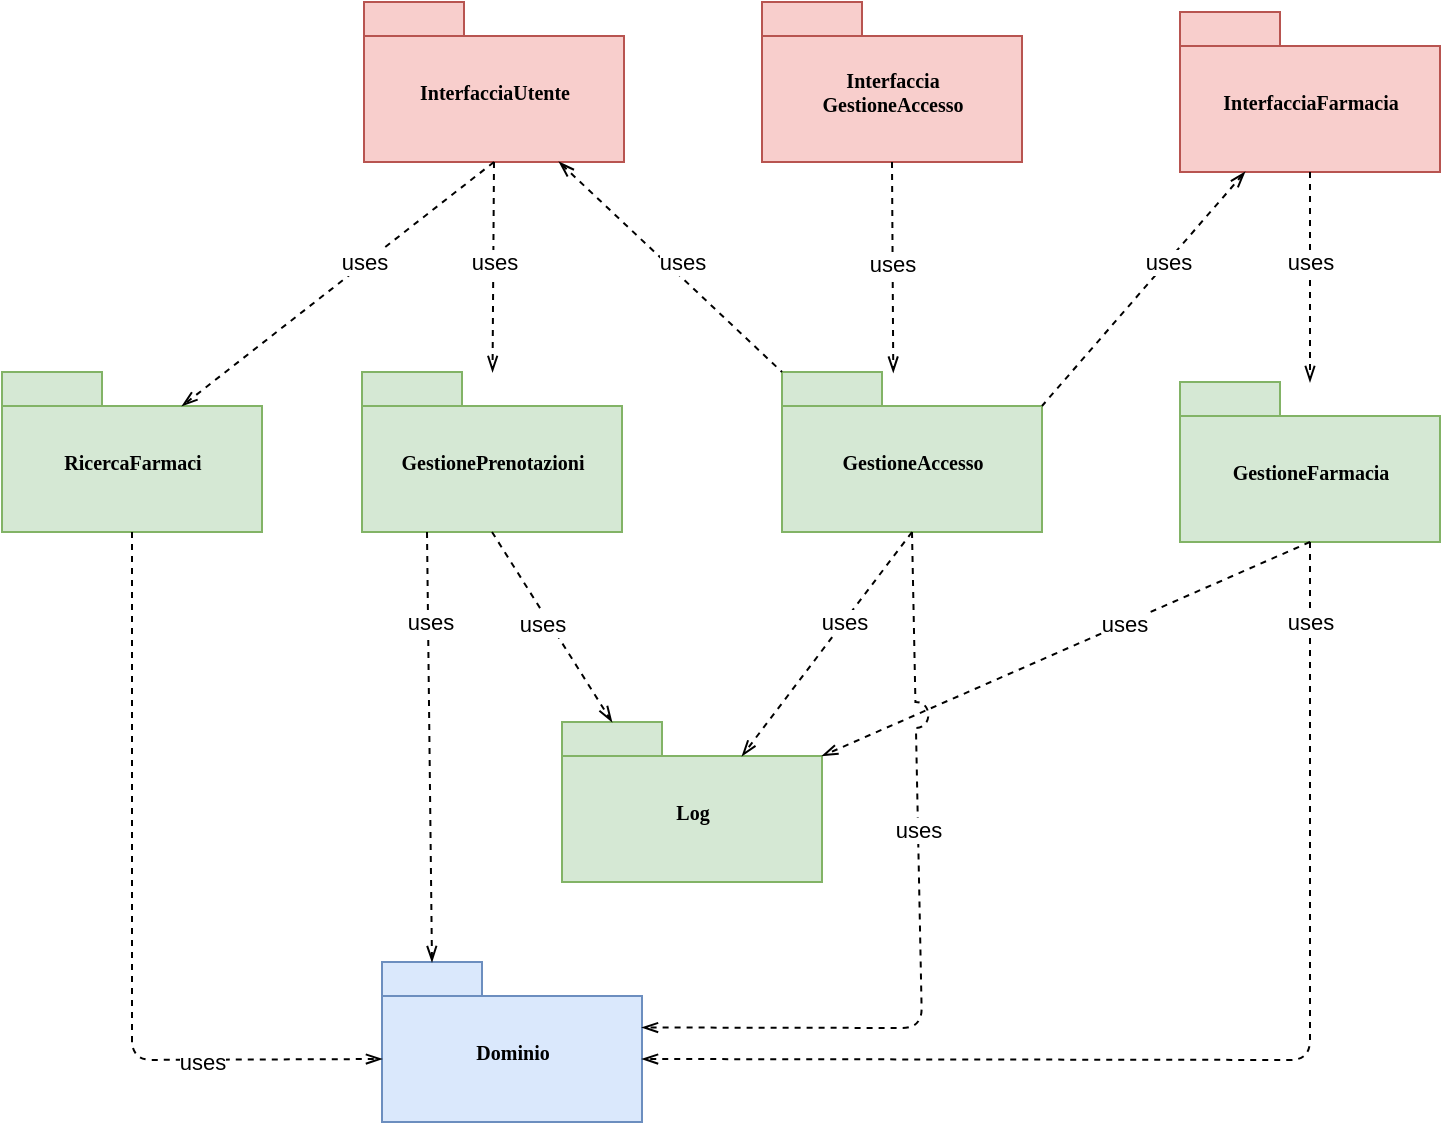 <mxfile version="14.6.12" type="device" pages="4"><diagram name="Package" id="PRB5sb7qWt5Qbd8zbCuy"><mxGraphModel dx="1422" dy="705" grid="1" gridSize="10" guides="1" tooltips="1" connect="1" arrows="1" fold="1" page="1" pageScale="1" pageWidth="850" pageHeight="1100" math="0" shadow="0"><root><mxCell id="1KblQXc19CkWrwbJvyMt-0"/><mxCell id="1KblQXc19CkWrwbJvyMt-1" parent="1KblQXc19CkWrwbJvyMt-0"/><mxCell id="1KblQXc19CkWrwbJvyMt-2" value="Dominio" style="shape=folder;fontStyle=1;spacingTop=10;tabWidth=50;tabHeight=17;tabPosition=left;html=1;rounded=0;shadow=0;comic=0;labelBackgroundColor=none;strokeColor=#6c8ebf;strokeWidth=1;fillColor=#dae8fc;fontFamily=Verdana;fontSize=10;align=center;" parent="1KblQXc19CkWrwbJvyMt-1" vertex="1"><mxGeometry x="340" y="730" width="130" height="80" as="geometry"/></mxCell><mxCell id="1KblQXc19CkWrwbJvyMt-3" value="GestionePrenotazioni" style="shape=folder;fontStyle=1;spacingTop=10;tabWidth=50;tabHeight=17;tabPosition=left;html=1;rounded=0;shadow=0;comic=0;labelBackgroundColor=none;strokeColor=#82b366;strokeWidth=1;fillColor=#d5e8d4;fontFamily=Verdana;fontSize=10;align=center;" parent="1KblQXc19CkWrwbJvyMt-1" vertex="1"><mxGeometry x="330" y="435" width="130" height="80" as="geometry"/></mxCell><mxCell id="1KblQXc19CkWrwbJvyMt-4" value="GestioneAccesso" style="shape=folder;fontStyle=1;spacingTop=10;tabWidth=50;tabHeight=17;tabPosition=left;html=1;rounded=0;shadow=0;comic=0;labelBackgroundColor=none;strokeColor=#82b366;strokeWidth=1;fillColor=#d5e8d4;fontFamily=Verdana;fontSize=10;align=center;" parent="1KblQXc19CkWrwbJvyMt-1" vertex="1"><mxGeometry x="540" y="435" width="130" height="80" as="geometry"/></mxCell><mxCell id="1KblQXc19CkWrwbJvyMt-5" value="InterfacciaFarmacia" style="shape=folder;fontStyle=1;spacingTop=10;tabWidth=50;tabHeight=17;tabPosition=left;html=1;rounded=0;shadow=0;comic=0;labelBackgroundColor=none;strokeColor=#b85450;strokeWidth=1;fillColor=#f8cecc;fontFamily=Verdana;fontSize=10;align=center;" parent="1KblQXc19CkWrwbJvyMt-1" vertex="1"><mxGeometry x="739" y="255" width="130" height="80" as="geometry"/></mxCell><mxCell id="1KblQXc19CkWrwbJvyMt-6" value="InterfacciaUtente" style="shape=folder;fontStyle=1;spacingTop=10;tabWidth=50;tabHeight=17;tabPosition=left;html=1;rounded=0;shadow=0;comic=0;labelBackgroundColor=none;strokeColor=#b85450;strokeWidth=1;fillColor=#f8cecc;fontFamily=Verdana;fontSize=10;align=center;" parent="1KblQXc19CkWrwbJvyMt-1" vertex="1"><mxGeometry x="331" y="250" width="130" height="80" as="geometry"/></mxCell><mxCell id="1KblQXc19CkWrwbJvyMt-7" value="Interfaccia&lt;br&gt;GestioneAccesso" style="shape=folder;fontStyle=1;spacingTop=10;tabWidth=50;tabHeight=17;tabPosition=left;html=1;rounded=0;shadow=0;comic=0;labelBackgroundColor=none;strokeColor=#b85450;strokeWidth=1;fillColor=#f8cecc;fontFamily=Verdana;fontSize=10;align=center;" parent="1KblQXc19CkWrwbJvyMt-1" vertex="1"><mxGeometry x="530" y="250" width="130" height="80" as="geometry"/></mxCell><mxCell id="1KblQXc19CkWrwbJvyMt-8" value="Log" style="shape=folder;fontStyle=1;spacingTop=10;tabWidth=50;tabHeight=17;tabPosition=left;html=1;rounded=0;shadow=0;comic=0;labelBackgroundColor=none;strokeWidth=1;fontFamily=Verdana;fontSize=10;align=center;fillColor=#d5e8d4;strokeColor=#82b366;" parent="1KblQXc19CkWrwbJvyMt-1" vertex="1"><mxGeometry x="430" y="610" width="130" height="80" as="geometry"/></mxCell><mxCell id="1KblQXc19CkWrwbJvyMt-9" value="GestioneFarmacia" style="shape=folder;fontStyle=1;spacingTop=10;tabWidth=50;tabHeight=17;tabPosition=left;html=1;rounded=0;shadow=0;comic=0;labelBackgroundColor=none;strokeWidth=1;fontFamily=Verdana;fontSize=10;align=center;fillColor=#d5e8d4;strokeColor=#82b366;" parent="1KblQXc19CkWrwbJvyMt-1" vertex="1"><mxGeometry x="739" y="440" width="130" height="80" as="geometry"/></mxCell><mxCell id="1KblQXc19CkWrwbJvyMt-11" value="RicercaFarmaci" style="shape=folder;fontStyle=1;spacingTop=10;tabWidth=50;tabHeight=17;tabPosition=left;html=1;rounded=0;shadow=0;comic=0;labelBackgroundColor=none;strokeColor=#82b366;strokeWidth=1;fillColor=#d5e8d4;fontFamily=Verdana;fontSize=10;align=center;" parent="1KblQXc19CkWrwbJvyMt-1" vertex="1"><mxGeometry x="150" y="435" width="130" height="80" as="geometry"/></mxCell><mxCell id="1KblQXc19CkWrwbJvyMt-12" value="" style="endArrow=openThin;html=1;exitX=0.5;exitY=1;exitDx=0;exitDy=0;exitPerimeter=0;dashed=1;endFill=0;entryX=0.428;entryY=0.004;entryDx=0;entryDy=0;entryPerimeter=0;" parent="1KblQXc19CkWrwbJvyMt-1" source="1KblQXc19CkWrwbJvyMt-7" target="1KblQXc19CkWrwbJvyMt-4" edge="1"><mxGeometry width="50" height="50" relative="1" as="geometry"><mxPoint x="839" y="525" as="sourcePoint"/><mxPoint x="889" y="475" as="targetPoint"/></mxGeometry></mxCell><mxCell id="1KblQXc19CkWrwbJvyMt-13" value="uses" style="edgeLabel;html=1;align=center;verticalAlign=middle;resizable=0;points=[];" parent="1KblQXc19CkWrwbJvyMt-12" vertex="1" connectable="0"><mxGeometry x="-0.235" relative="1" as="geometry"><mxPoint y="10" as="offset"/></mxGeometry></mxCell><mxCell id="1KblQXc19CkWrwbJvyMt-14" value="" style="endArrow=openThin;html=1;dashed=1;endFill=0;exitX=0.5;exitY=1;exitDx=0;exitDy=0;exitPerimeter=0;" parent="1KblQXc19CkWrwbJvyMt-1" source="1KblQXc19CkWrwbJvyMt-6" target="1KblQXc19CkWrwbJvyMt-3" edge="1"><mxGeometry width="50" height="50" relative="1" as="geometry"><mxPoint x="404" y="375" as="sourcePoint"/><mxPoint x="374" y="435" as="targetPoint"/></mxGeometry></mxCell><mxCell id="1KblQXc19CkWrwbJvyMt-15" value="uses" style="edgeLabel;html=1;align=center;verticalAlign=middle;resizable=0;points=[];" parent="1KblQXc19CkWrwbJvyMt-14" vertex="1" connectable="0"><mxGeometry x="-0.235" relative="1" as="geometry"><mxPoint y="10" as="offset"/></mxGeometry></mxCell><mxCell id="1KblQXc19CkWrwbJvyMt-18" value="" style="endArrow=openThin;html=1;dashed=1;endFill=0;exitX=0.5;exitY=1;exitDx=0;exitDy=0;exitPerimeter=0;entryX=0;entryY=0;entryDx=0;entryDy=48.5;entryPerimeter=0;" parent="1KblQXc19CkWrwbJvyMt-1" source="1KblQXc19CkWrwbJvyMt-11" target="1KblQXc19CkWrwbJvyMt-2" edge="1"><mxGeometry width="50" height="50" relative="1" as="geometry"><mxPoint x="486.5" y="467" as="sourcePoint"/><mxPoint x="110" y="780" as="targetPoint"/><Array as="points"><mxPoint x="215" y="779"/></Array></mxGeometry></mxCell><mxCell id="1KblQXc19CkWrwbJvyMt-19" value="uses" style="edgeLabel;html=1;align=center;verticalAlign=middle;resizable=0;points=[];" parent="1KblQXc19CkWrwbJvyMt-18" vertex="1" connectable="0"><mxGeometry x="-0.235" relative="1" as="geometry"><mxPoint x="35" y="116" as="offset"/></mxGeometry></mxCell><mxCell id="1KblQXc19CkWrwbJvyMt-20" value="" style="endArrow=openThin;html=1;dashed=1;endFill=0;exitX=0.5;exitY=1;exitDx=0;exitDy=0;exitPerimeter=0;entryX=0;entryY=0;entryDx=90;entryDy=17;entryPerimeter=0;" parent="1KblQXc19CkWrwbJvyMt-1" source="1KblQXc19CkWrwbJvyMt-6" target="1KblQXc19CkWrwbJvyMt-11" edge="1"><mxGeometry width="50" height="50" relative="1" as="geometry"><mxPoint x="450.5" y="375" as="sourcePoint"/><mxPoint x="449" y="450" as="targetPoint"/></mxGeometry></mxCell><mxCell id="1KblQXc19CkWrwbJvyMt-21" value="uses" style="edgeLabel;html=1;align=center;verticalAlign=middle;resizable=0;points=[];" parent="1KblQXc19CkWrwbJvyMt-20" vertex="1" connectable="0"><mxGeometry x="0.507" y="1" relative="1" as="geometry"><mxPoint x="52" y="-43" as="offset"/></mxGeometry></mxCell><mxCell id="1KblQXc19CkWrwbJvyMt-22" value="" style="endArrow=openThin;html=1;dashed=1;endFill=0;exitX=0.5;exitY=1;exitDx=0;exitDy=0;exitPerimeter=0;" parent="1KblQXc19CkWrwbJvyMt-1" source="1KblQXc19CkWrwbJvyMt-5" target="1KblQXc19CkWrwbJvyMt-9" edge="1"><mxGeometry width="50" height="50" relative="1" as="geometry"><mxPoint x="450.5" y="375" as="sourcePoint"/><mxPoint x="829" y="457" as="targetPoint"/></mxGeometry></mxCell><mxCell id="1KblQXc19CkWrwbJvyMt-23" value="uses" style="edgeLabel;html=1;align=center;verticalAlign=middle;resizable=0;points=[];" parent="1KblQXc19CkWrwbJvyMt-22" vertex="1" connectable="0"><mxGeometry x="-0.235" relative="1" as="geometry"><mxPoint y="5" as="offset"/></mxGeometry></mxCell><mxCell id="1KblQXc19CkWrwbJvyMt-24" value="" style="endArrow=openThin;html=1;dashed=1;endFill=0;entryX=0;entryY=0;entryDx=25;entryDy=0;entryPerimeter=0;exitX=0.5;exitY=1;exitDx=0;exitDy=0;exitPerimeter=0;" parent="1KblQXc19CkWrwbJvyMt-1" source="1KblQXc19CkWrwbJvyMt-3" target="1KblQXc19CkWrwbJvyMt-8" edge="1"><mxGeometry width="50" height="50" relative="1" as="geometry"><mxPoint x="419" y="520" as="sourcePoint"/><mxPoint x="613" y="452.5" as="targetPoint"/></mxGeometry></mxCell><mxCell id="1KblQXc19CkWrwbJvyMt-25" value="uses" style="edgeLabel;html=1;align=center;verticalAlign=middle;resizable=0;points=[];" parent="1KblQXc19CkWrwbJvyMt-24" vertex="1" connectable="0"><mxGeometry x="-0.235" relative="1" as="geometry"><mxPoint x="2" y="9" as="offset"/></mxGeometry></mxCell><mxCell id="1KblQXc19CkWrwbJvyMt-26" value="" style="endArrow=openThin;html=1;dashed=1;endFill=0;exitX=0.5;exitY=1;exitDx=0;exitDy=0;exitPerimeter=0;entryX=0;entryY=0;entryDx=90;entryDy=17;entryPerimeter=0;" parent="1KblQXc19CkWrwbJvyMt-1" source="1KblQXc19CkWrwbJvyMt-4" target="1KblQXc19CkWrwbJvyMt-8" edge="1"><mxGeometry width="50" height="50" relative="1" as="geometry"><mxPoint x="460.5" y="385" as="sourcePoint"/><mxPoint x="623" y="462.5" as="targetPoint"/></mxGeometry></mxCell><mxCell id="1KblQXc19CkWrwbJvyMt-27" value="uses" style="edgeLabel;html=1;align=center;verticalAlign=middle;resizable=0;points=[];" parent="1KblQXc19CkWrwbJvyMt-26" vertex="1" connectable="0"><mxGeometry x="-0.235" relative="1" as="geometry"><mxPoint x="-2" y="2" as="offset"/></mxGeometry></mxCell><mxCell id="1KblQXc19CkWrwbJvyMt-28" value="" style="endArrow=openThin;html=1;dashed=1;endFill=0;exitX=0.5;exitY=1;exitDx=0;exitDy=0;exitPerimeter=0;entryX=0;entryY=0;entryDx=130;entryDy=17;entryPerimeter=0;" parent="1KblQXc19CkWrwbJvyMt-1" source="1KblQXc19CkWrwbJvyMt-9" target="1KblQXc19CkWrwbJvyMt-8" edge="1"><mxGeometry width="50" height="50" relative="1" as="geometry"><mxPoint x="470.5" y="395" as="sourcePoint"/><mxPoint x="633" y="472.5" as="targetPoint"/></mxGeometry></mxCell><mxCell id="1KblQXc19CkWrwbJvyMt-29" value="uses" style="edgeLabel;html=1;align=center;verticalAlign=middle;resizable=0;points=[];" parent="1KblQXc19CkWrwbJvyMt-28" vertex="1" connectable="0"><mxGeometry x="-0.235" relative="1" as="geometry"><mxPoint as="offset"/></mxGeometry></mxCell><mxCell id="1KblQXc19CkWrwbJvyMt-30" value="" style="endArrow=openThin;html=1;dashed=1;endFill=0;exitX=0.5;exitY=1;exitDx=0;exitDy=0;exitPerimeter=0;entryX=0;entryY=0;entryDx=130;entryDy=48.5;entryPerimeter=0;" parent="1KblQXc19CkWrwbJvyMt-1" source="1KblQXc19CkWrwbJvyMt-9" target="1KblQXc19CkWrwbJvyMt-2" edge="1"><mxGeometry width="50" height="50" relative="1" as="geometry"><mxPoint x="585.5" y="620" as="sourcePoint"/><mxPoint x="748" y="697.5" as="targetPoint"/><Array as="points"><mxPoint x="804" y="779"/></Array></mxGeometry></mxCell><mxCell id="1KblQXc19CkWrwbJvyMt-31" value="uses" style="edgeLabel;html=1;align=center;verticalAlign=middle;resizable=0;points=[];" parent="1KblQXc19CkWrwbJvyMt-30" vertex="1" connectable="0"><mxGeometry x="-0.235" relative="1" as="geometry"><mxPoint y="-187" as="offset"/></mxGeometry></mxCell><mxCell id="1KblQXc19CkWrwbJvyMt-32" value="" style="endArrow=openThin;html=1;dashed=1;endFill=0;exitX=0.25;exitY=1;exitDx=0;exitDy=0;exitPerimeter=0;entryX=0;entryY=0;entryDx=25;entryDy=0;entryPerimeter=0;" parent="1KblQXc19CkWrwbJvyMt-1" source="1KblQXc19CkWrwbJvyMt-3" target="1KblQXc19CkWrwbJvyMt-2" edge="1"><mxGeometry width="50" height="50" relative="1" as="geometry"><mxPoint x="490.5" y="415" as="sourcePoint"/><mxPoint x="653" y="492.5" as="targetPoint"/></mxGeometry></mxCell><mxCell id="1KblQXc19CkWrwbJvyMt-33" value="uses" style="edgeLabel;html=1;align=center;verticalAlign=middle;resizable=0;points=[];" parent="1KblQXc19CkWrwbJvyMt-32" vertex="1" connectable="0"><mxGeometry x="-0.235" relative="1" as="geometry"><mxPoint y="-37" as="offset"/></mxGeometry></mxCell><mxCell id="1KblQXc19CkWrwbJvyMt-34" value="" style="endArrow=openThin;html=1;dashed=1;endFill=0;exitX=0.5;exitY=1;exitDx=0;exitDy=0;exitPerimeter=0;entryX=0;entryY=0;entryDx=130;entryDy=32.75;entryPerimeter=0;jumpStyle=arc;jumpSize=13;" parent="1KblQXc19CkWrwbJvyMt-1" source="1KblQXc19CkWrwbJvyMt-4" target="1KblQXc19CkWrwbJvyMt-2" edge="1"><mxGeometry width="50" height="50" relative="1" as="geometry"><mxPoint x="294" y="520.0" as="sourcePoint"/><mxPoint x="549" y="600" as="targetPoint"/><Array as="points"><mxPoint x="610" y="763"/></Array></mxGeometry></mxCell><mxCell id="1KblQXc19CkWrwbJvyMt-35" value="uses" style="edgeLabel;html=1;align=center;verticalAlign=middle;resizable=0;points=[];" parent="1KblQXc19CkWrwbJvyMt-34" vertex="1" connectable="0"><mxGeometry x="-0.235" relative="1" as="geometry"><mxPoint as="offset"/></mxGeometry></mxCell><mxCell id="1KblQXc19CkWrwbJvyMt-36" value="" style="endArrow=none;html=1;exitX=0.25;exitY=1;exitDx=0;exitDy=0;exitPerimeter=0;dashed=1;endFill=0;entryX=0;entryY=0;entryDx=130;entryDy=17;entryPerimeter=0;jumpStyle=arc;jumpSize=13;startArrow=openThin;startFill=0;" parent="1KblQXc19CkWrwbJvyMt-1" source="1KblQXc19CkWrwbJvyMt-5" target="1KblQXc19CkWrwbJvyMt-4" edge="1"><mxGeometry width="50" height="50" relative="1" as="geometry"><mxPoint x="920" y="320.0" as="sourcePoint"/><mxPoint x="920.64" y="425.32" as="targetPoint"/></mxGeometry></mxCell><mxCell id="1KblQXc19CkWrwbJvyMt-37" value="uses" style="edgeLabel;html=1;align=center;verticalAlign=middle;resizable=0;points=[];" parent="1KblQXc19CkWrwbJvyMt-36" vertex="1" connectable="0"><mxGeometry x="-0.235" relative="1" as="geometry"><mxPoint as="offset"/></mxGeometry></mxCell><mxCell id="1KblQXc19CkWrwbJvyMt-38" value="" style="endArrow=none;html=1;exitX=0.75;exitY=1;exitDx=0;exitDy=0;exitPerimeter=0;dashed=1;endFill=0;entryX=0;entryY=0;entryDx=0;entryDy=0;entryPerimeter=0;startArrow=openThin;startFill=0;" parent="1KblQXc19CkWrwbJvyMt-1" source="1KblQXc19CkWrwbJvyMt-6" target="1KblQXc19CkWrwbJvyMt-4" edge="1"><mxGeometry width="50" height="50" relative="1" as="geometry"><mxPoint x="470" y="340.0" as="sourcePoint"/><mxPoint x="470.64" y="445.32" as="targetPoint"/></mxGeometry></mxCell><mxCell id="1KblQXc19CkWrwbJvyMt-39" value="uses" style="edgeLabel;html=1;align=center;verticalAlign=middle;resizable=0;points=[];" parent="1KblQXc19CkWrwbJvyMt-38" vertex="1" connectable="0"><mxGeometry x="-0.235" relative="1" as="geometry"><mxPoint x="19" y="10" as="offset"/></mxGeometry></mxCell></root></mxGraphModel></diagram><diagram name="Farmacia" id="YuLmD9GlmL22M0ZzseEK"><mxGraphModel dx="1422" dy="705" grid="1" gridSize="10" guides="1" tooltips="1" connect="1" arrows="1" fold="1" page="1" pageScale="1" pageWidth="850" pageHeight="1100" math="0" shadow="0"><root><mxCell id="IwGIBFAos2yeFZkKlafF-0"/><mxCell id="IwGIBFAos2yeFZkKlafF-1" parent="IwGIBFAos2yeFZkKlafF-0"/><mxCell id="IwGIBFAos2yeFZkKlafF-9" value="" style="rounded=0;whiteSpace=wrap;html=1;strokeColor=#66CC00;" parent="IwGIBFAos2yeFZkKlafF-1" vertex="1"><mxGeometry x="310" y="1050" width="670" height="250" as="geometry"/></mxCell><mxCell id="IwGIBFAos2yeFZkKlafF-10" value="GestioneFarmacia" style="rounded=0;whiteSpace=wrap;html=1;strokeColor=#00CC00;gradientColor=none;fillColor=#66CC00;" parent="IwGIBFAos2yeFZkKlafF-1" vertex="1"><mxGeometry x="310" y="1020" width="120" height="30" as="geometry"/></mxCell><mxCell id="IwGIBFAos2yeFZkKlafF-11" value="" style="rounded=0;whiteSpace=wrap;html=1;strokeColor=#66CC00;" parent="IwGIBFAos2yeFZkKlafF-1" vertex="1"><mxGeometry x="1060" y="1050" width="250" height="170" as="geometry"/></mxCell><mxCell id="IwGIBFAos2yeFZkKlafF-12" value="Log" style="rounded=0;whiteSpace=wrap;html=1;strokeColor=#00CC00;gradientColor=none;fillColor=#66CC00;" parent="IwGIBFAos2yeFZkKlafF-1" vertex="1"><mxGeometry x="1060" y="1020" width="60" height="30" as="geometry"/></mxCell><mxCell id="IwGIBFAos2yeFZkKlafF-13" value="LogController" style="swimlane;fontStyle=0;align=center;verticalAlign=top;childLayout=stackLayout;horizontal=1;startSize=26;horizontalStack=0;resizeParent=1;resizeLast=0;collapsible=1;marginBottom=0;rounded=0;shadow=0;strokeWidth=1;fontColor=#ffffff;swimlaneFillColor=#66CC00;strokeColor=#00E800;fillColor=#66CC00;" parent="IwGIBFAos2yeFZkKlafF-1" vertex="1"><mxGeometry x="1090" y="1082.5" width="200" height="105" as="geometry"><mxRectangle x="230" y="140" width="160" height="26" as="alternateBounds"/></mxGeometry></mxCell><mxCell id="IwGIBFAos2yeFZkKlafF-14" value="" style="line;html=1;strokeWidth=1;align=left;verticalAlign=middle;spacingTop=-1;spacingLeft=3;spacingRight=3;rotatable=0;labelPosition=right;points=[];portConstraint=eastwest;strokeColor=#FFFFFF;" parent="IwGIBFAos2yeFZkKlafF-13" vertex="1"><mxGeometry y="26" width="200" height="8" as="geometry"/></mxCell><mxCell id="IwGIBFAos2yeFZkKlafF-15" value="" style="line;html=1;strokeWidth=1;align=left;verticalAlign=middle;spacingTop=-1;spacingLeft=3;spacingRight=3;rotatable=0;labelPosition=right;points=[];portConstraint=eastwest;dashed=1;dashPattern=1 1;" parent="IwGIBFAos2yeFZkKlafF-13" vertex="1"><mxGeometry y="34" width="200" height="8" as="geometry"/></mxCell><mxCell id="IwGIBFAos2yeFZkKlafF-16" value="+scriviLog( String )" style="text;align=left;verticalAlign=top;spacingLeft=4;spacingRight=4;overflow=hidden;rotatable=0;points=[[0,0.5],[1,0.5]];portConstraint=eastwest;" parent="IwGIBFAos2yeFZkKlafF-13" vertex="1"><mxGeometry y="42" width="200" height="26" as="geometry"/></mxCell><mxCell id="IwGIBFAos2yeFZkKlafF-17" value="" style="endArrow=none;dashed=1;html=1;strokeWidth=1;startArrow=openThin;startFill=0;exitX=0;exitY=0.5;exitDx=0;exitDy=0;entryX=1;entryY=0.5;entryDx=0;entryDy=0;" parent="IwGIBFAos2yeFZkKlafF-1" source="IwGIBFAos2yeFZkKlafF-16" target="IwGIBFAos2yeFZkKlafF-26" edge="1"><mxGeometry width="50" height="50" relative="1" as="geometry"><mxPoint x="815" y="1274" as="sourcePoint"/><mxPoint x="735.0" y="1236" as="targetPoint"/></mxGeometry></mxCell><mxCell id="IwGIBFAos2yeFZkKlafF-18" value="uses" style="edgeLabel;html=1;align=center;verticalAlign=middle;resizable=0;points=[];" parent="IwGIBFAos2yeFZkKlafF-17" vertex="1" connectable="0"><mxGeometry x="-0.112" y="1" relative="1" as="geometry"><mxPoint y="-7" as="offset"/></mxGeometry></mxCell><mxCell id="IwGIBFAos2yeFZkKlafF-19" value="FarmaciController" style="swimlane;fontStyle=0;align=center;verticalAlign=top;childLayout=stackLayout;horizontal=1;startSize=26;horizontalStack=0;resizeParent=1;resizeLast=0;collapsible=1;marginBottom=0;rounded=0;shadow=0;strokeWidth=1;fontColor=#ffffff;swimlaneFillColor=#66CC00;strokeColor=#00E800;fillColor=#66CC00;" parent="IwGIBFAos2yeFZkKlafF-1" vertex="1"><mxGeometry x="555" y="1080" width="180" height="100" as="geometry"><mxRectangle x="230" y="140" width="160" height="26" as="alternateBounds"/></mxGeometry></mxCell><mxCell id="IwGIBFAos2yeFZkKlafF-20" value="" style="line;html=1;strokeWidth=1;align=left;verticalAlign=middle;spacingTop=-1;spacingLeft=3;spacingRight=3;rotatable=0;labelPosition=right;points=[];portConstraint=eastwest;strokeColor=#FFFFFF;" parent="IwGIBFAos2yeFZkKlafF-19" vertex="1"><mxGeometry y="26" width="180" height="8" as="geometry"/></mxCell><mxCell id="IwGIBFAos2yeFZkKlafF-21" value="" style="line;html=1;strokeWidth=1;align=left;verticalAlign=middle;spacingTop=-1;spacingLeft=3;spacingRight=3;rotatable=0;labelPosition=right;points=[];portConstraint=eastwest;dashed=1;dashPattern=1 1;" parent="IwGIBFAos2yeFZkKlafF-19" vertex="1"><mxGeometry y="34" width="180" height="8" as="geometry"/></mxCell><mxCell id="IwGIBFAos2yeFZkKlafF-22" value="+elencoFarmaci( String )" style="text;align=left;verticalAlign=top;spacingLeft=4;spacingRight=4;overflow=hidden;rotatable=0;points=[[0,0.5],[1,0.5]];portConstraint=eastwest;" parent="IwGIBFAos2yeFZkKlafF-19" vertex="1"><mxGeometry y="42" width="180" height="28" as="geometry"/></mxCell><mxCell id="IwGIBFAos2yeFZkKlafF-23" value="UtentiController" style="swimlane;fontStyle=0;align=center;verticalAlign=top;childLayout=stackLayout;horizontal=1;startSize=26;horizontalStack=0;resizeParent=1;resizeLast=0;collapsible=1;marginBottom=0;rounded=0;shadow=0;strokeWidth=1;fontColor=#ffffff;swimlaneFillColor=#66CC00;strokeColor=#00E800;fillColor=#66CC00;" parent="IwGIBFAos2yeFZkKlafF-1" vertex="1"><mxGeometry x="760" y="1080" width="180" height="180" as="geometry"><mxRectangle x="230" y="140" width="160" height="26" as="alternateBounds"/></mxGeometry></mxCell><mxCell id="IwGIBFAos2yeFZkKlafF-24" value="" style="line;html=1;strokeWidth=1;align=left;verticalAlign=middle;spacingTop=-1;spacingLeft=3;spacingRight=3;rotatable=0;labelPosition=right;points=[];portConstraint=eastwest;strokeColor=#FFFFFF;" parent="IwGIBFAos2yeFZkKlafF-23" vertex="1"><mxGeometry y="26" width="180" height="8" as="geometry"/></mxCell><mxCell id="IwGIBFAos2yeFZkKlafF-25" value="" style="line;html=1;strokeWidth=1;align=left;verticalAlign=middle;spacingTop=-1;spacingLeft=3;spacingRight=3;rotatable=0;labelPosition=right;points=[];portConstraint=eastwest;dashed=1;dashPattern=1 1;" parent="IwGIBFAos2yeFZkKlafF-23" vertex="1"><mxGeometry y="34" width="180" height="8" as="geometry"/></mxCell><mxCell id="IwGIBFAos2yeFZkKlafF-26" value="+elencoUtenti( )" style="text;align=left;verticalAlign=top;spacingLeft=4;spacingRight=4;overflow=hidden;rotatable=0;points=[[0,0.5],[1,0.5]];portConstraint=eastwest;" parent="IwGIBFAos2yeFZkKlafF-23" vertex="1"><mxGeometry y="42" width="180" height="28" as="geometry"/></mxCell><mxCell id="IwGIBFAos2yeFZkKlafF-27" value="+ricercaUtente( String )" style="text;align=left;verticalAlign=top;spacingLeft=4;spacingRight=4;overflow=hidden;rotatable=0;points=[[0,0.5],[1,0.5]];portConstraint=eastwest;" parent="IwGIBFAos2yeFZkKlafF-23" vertex="1"><mxGeometry y="70" width="180" height="28" as="geometry"/></mxCell><mxCell id="IwGIBFAos2yeFZkKlafF-28" value="+confermaUtente( String )" style="text;align=left;verticalAlign=top;spacingLeft=4;spacingRight=4;overflow=hidden;rotatable=0;points=[[0,0.5],[1,0.5]];portConstraint=eastwest;" parent="IwGIBFAos2yeFZkKlafF-23" vertex="1"><mxGeometry y="98" width="180" height="28" as="geometry"/></mxCell><mxCell id="IwGIBFAos2yeFZkKlafF-29" value="+bloccaUtente( String )" style="text;align=left;verticalAlign=top;spacingLeft=4;spacingRight=4;overflow=hidden;rotatable=0;points=[[0,0.5],[1,0.5]];portConstraint=eastwest;" parent="IwGIBFAos2yeFZkKlafF-23" vertex="1"><mxGeometry y="126" width="180" height="28" as="geometry"/></mxCell><mxCell id="IwGIBFAos2yeFZkKlafF-30" value="PrenotazioniController" style="swimlane;fontStyle=0;align=center;verticalAlign=top;childLayout=stackLayout;horizontal=1;startSize=26;horizontalStack=0;resizeParent=1;resizeLast=0;collapsible=1;marginBottom=0;rounded=0;shadow=0;strokeWidth=1;fontColor=#ffffff;swimlaneFillColor=#66CC00;strokeColor=#00E800;fillColor=#66CC00;" parent="IwGIBFAos2yeFZkKlafF-1" vertex="1"><mxGeometry x="340" y="1080" width="192.5" height="120" as="geometry"><mxRectangle x="230" y="140" width="160" height="26" as="alternateBounds"/></mxGeometry></mxCell><mxCell id="IwGIBFAos2yeFZkKlafF-31" value="" style="line;html=1;strokeWidth=1;align=left;verticalAlign=middle;spacingTop=-1;spacingLeft=3;spacingRight=3;rotatable=0;labelPosition=right;points=[];portConstraint=eastwest;strokeColor=#FFFFFF;" parent="IwGIBFAos2yeFZkKlafF-30" vertex="1"><mxGeometry y="26" width="192.5" height="8" as="geometry"/></mxCell><mxCell id="IwGIBFAos2yeFZkKlafF-32" value="" style="line;html=1;strokeWidth=1;align=left;verticalAlign=middle;spacingTop=-1;spacingLeft=3;spacingRight=3;rotatable=0;labelPosition=right;points=[];portConstraint=eastwest;dashed=1;dashPattern=1 1;" parent="IwGIBFAos2yeFZkKlafF-30" vertex="1"><mxGeometry y="34" width="192.5" height="8" as="geometry"/></mxCell><mxCell id="IwGIBFAos2yeFZkKlafF-33" value="+elencoPrenotazioni( Date )" style="text;align=left;verticalAlign=top;spacingLeft=4;spacingRight=4;overflow=hidden;rotatable=0;points=[[0,0.5],[1,0.5]];portConstraint=eastwest;" parent="IwGIBFAos2yeFZkKlafF-30" vertex="1"><mxGeometry y="42" width="192.5" height="28" as="geometry"/></mxCell><mxCell id="fp0UbRsiyj6UaytI2cow-0" value="+confermaPrenotazione( String )" style="text;align=left;verticalAlign=top;spacingLeft=4;spacingRight=4;overflow=hidden;rotatable=0;points=[[0,0.5],[1,0.5]];portConstraint=eastwest;" parent="IwGIBFAos2yeFZkKlafF-30" vertex="1"><mxGeometry y="70" width="192.5" height="28" as="geometry"/></mxCell><mxCell id="IwGIBFAos2yeFZkKlafF-34" value="" style="rounded=0;whiteSpace=wrap;html=1;strokeColor=#FF8000;" parent="IwGIBFAos2yeFZkKlafF-1" vertex="1"><mxGeometry x="310" y="670" width="690" height="230" as="geometry"/></mxCell><mxCell id="IwGIBFAos2yeFZkKlafF-35" value="InterfacciaFarmacia" style="rounded=0;whiteSpace=wrap;html=1;gradientColor=none;strokeColor=#FF8000;fillColor=#FF9933;" parent="IwGIBFAos2yeFZkKlafF-1" vertex="1"><mxGeometry x="310" y="640" width="130" height="30" as="geometry"/></mxCell><mxCell id="IwGIBFAos2yeFZkKlafF-36" value="HomeGestione" style="swimlane;fontStyle=0;align=center;verticalAlign=top;childLayout=stackLayout;horizontal=1;startSize=26;horizontalStack=0;resizeParent=1;resizeLast=0;collapsible=1;marginBottom=0;rounded=0;shadow=0;strokeWidth=1;fontColor=#ffffff;swimlaneFillColor=#FF8000;strokeColor=#FF8000;fillColor=#FF8000;" parent="IwGIBFAos2yeFZkKlafF-1" vertex="1"><mxGeometry x="575" y="755" width="160" height="60" as="geometry"><mxRectangle x="230" y="140" width="160" height="26" as="alternateBounds"/></mxGeometry></mxCell><mxCell id="IwGIBFAos2yeFZkKlafF-37" value="" style="line;html=1;strokeWidth=1;align=left;verticalAlign=middle;spacingTop=-1;spacingLeft=3;spacingRight=3;rotatable=0;labelPosition=right;points=[];portConstraint=eastwest;strokeColor=#FFFFFF;" parent="IwGIBFAos2yeFZkKlafF-36" vertex="1"><mxGeometry y="26" width="160" height="8" as="geometry"/></mxCell><mxCell id="IwGIBFAos2yeFZkKlafF-38" value="" style="line;html=1;strokeWidth=1;align=left;verticalAlign=middle;spacingTop=-1;spacingLeft=3;spacingRight=3;rotatable=0;labelPosition=right;points=[];portConstraint=eastwest;dashed=1;dashPattern=1 1;" parent="IwGIBFAos2yeFZkKlafF-36" vertex="1"><mxGeometry y="34" width="160" height="8" as="geometry"/></mxCell><mxCell id="IwGIBFAos2yeFZkKlafF-39" value="ViewResocontoUtenti" style="swimlane;fontStyle=0;align=center;verticalAlign=top;childLayout=stackLayout;horizontal=1;startSize=26;horizontalStack=0;resizeParent=1;resizeLast=0;collapsible=1;marginBottom=0;rounded=0;shadow=0;strokeWidth=1;fontColor=#ffffff;swimlaneFillColor=#FF8000;strokeColor=#FF8000;fillColor=#FF8000;" parent="IwGIBFAos2yeFZkKlafF-1" vertex="1"><mxGeometry x="790" y="805" width="160" height="60" as="geometry"><mxRectangle x="230" y="140" width="160" height="26" as="alternateBounds"/></mxGeometry></mxCell><mxCell id="IwGIBFAos2yeFZkKlafF-40" value="" style="line;html=1;strokeWidth=1;align=left;verticalAlign=middle;spacingTop=-1;spacingLeft=3;spacingRight=3;rotatable=0;labelPosition=right;points=[];portConstraint=eastwest;strokeColor=#FFFFFF;" parent="IwGIBFAos2yeFZkKlafF-39" vertex="1"><mxGeometry y="26" width="160" height="8" as="geometry"/></mxCell><mxCell id="IwGIBFAos2yeFZkKlafF-41" value="" style="line;html=1;strokeWidth=1;align=left;verticalAlign=middle;spacingTop=-1;spacingLeft=3;spacingRight=3;rotatable=0;labelPosition=right;points=[];portConstraint=eastwest;dashed=1;dashPattern=1 1;" parent="IwGIBFAos2yeFZkKlafF-39" vertex="1"><mxGeometry y="34" width="160" height="8" as="geometry"/></mxCell><mxCell id="IwGIBFAos2yeFZkKlafF-42" value="ViewPrenotazioni" style="swimlane;fontStyle=0;align=center;verticalAlign=top;childLayout=stackLayout;horizontal=1;startSize=26;horizontalStack=0;resizeParent=1;resizeLast=0;collapsible=1;marginBottom=0;rounded=0;shadow=0;strokeWidth=1;fontColor=#ffffff;swimlaneFillColor=#FF8000;strokeColor=#FF8000;fillColor=#FF8000;" parent="IwGIBFAos2yeFZkKlafF-1" vertex="1"><mxGeometry x="347.5" y="700" width="160" height="60" as="geometry"><mxRectangle x="230" y="140" width="160" height="26" as="alternateBounds"/></mxGeometry></mxCell><mxCell id="IwGIBFAos2yeFZkKlafF-43" value="" style="line;html=1;strokeWidth=1;align=left;verticalAlign=middle;spacingTop=-1;spacingLeft=3;spacingRight=3;rotatable=0;labelPosition=right;points=[];portConstraint=eastwest;strokeColor=#FFFFFF;" parent="IwGIBFAos2yeFZkKlafF-42" vertex="1"><mxGeometry y="26" width="160" height="8" as="geometry"/></mxCell><mxCell id="IwGIBFAos2yeFZkKlafF-44" value="" style="line;html=1;strokeWidth=1;align=left;verticalAlign=middle;spacingTop=-1;spacingLeft=3;spacingRight=3;rotatable=0;labelPosition=right;points=[];portConstraint=eastwest;dashed=1;dashPattern=1 1;" parent="IwGIBFAos2yeFZkKlafF-42" vertex="1"><mxGeometry y="34" width="160" height="8" as="geometry"/></mxCell><mxCell id="IwGIBFAos2yeFZkKlafF-45" value="ViewVerificaIdentità" style="swimlane;fontStyle=0;align=center;verticalAlign=top;childLayout=stackLayout;horizontal=1;startSize=26;horizontalStack=0;resizeParent=1;resizeLast=0;collapsible=1;marginBottom=0;rounded=0;shadow=0;strokeWidth=1;fontColor=#ffffff;swimlaneFillColor=#FF8000;strokeColor=#FF8000;fillColor=#FF8000;" parent="IwGIBFAos2yeFZkKlafF-1" vertex="1"><mxGeometry x="790" y="700" width="160" height="60" as="geometry"><mxRectangle x="230" y="140" width="160" height="26" as="alternateBounds"/></mxGeometry></mxCell><mxCell id="IwGIBFAos2yeFZkKlafF-46" value="" style="line;html=1;strokeWidth=1;align=left;verticalAlign=middle;spacingTop=-1;spacingLeft=3;spacingRight=3;rotatable=0;labelPosition=right;points=[];portConstraint=eastwest;strokeColor=#FFFFFF;" parent="IwGIBFAos2yeFZkKlafF-45" vertex="1"><mxGeometry y="26" width="160" height="8" as="geometry"/></mxCell><mxCell id="IwGIBFAos2yeFZkKlafF-47" value="" style="line;html=1;strokeWidth=1;align=left;verticalAlign=middle;spacingTop=-1;spacingLeft=3;spacingRight=3;rotatable=0;labelPosition=right;points=[];portConstraint=eastwest;dashed=1;dashPattern=1 1;" parent="IwGIBFAos2yeFZkKlafF-45" vertex="1"><mxGeometry y="34" width="160" height="8" as="geometry"/></mxCell><mxCell id="IwGIBFAos2yeFZkKlafF-48" value="ViewFarmaci" style="swimlane;fontStyle=0;align=center;verticalAlign=top;childLayout=stackLayout;horizontal=1;startSize=26;horizontalStack=0;resizeParent=1;resizeLast=0;collapsible=1;marginBottom=0;rounded=0;shadow=0;strokeWidth=1;fontColor=#ffffff;swimlaneFillColor=#FF8000;strokeColor=#FF8000;fillColor=#FF8000;" parent="IwGIBFAos2yeFZkKlafF-1" vertex="1"><mxGeometry x="347.5" y="805" width="160" height="60" as="geometry"><mxRectangle x="230" y="140" width="160" height="26" as="alternateBounds"/></mxGeometry></mxCell><mxCell id="IwGIBFAos2yeFZkKlafF-49" value="" style="line;html=1;strokeWidth=1;align=left;verticalAlign=middle;spacingTop=-1;spacingLeft=3;spacingRight=3;rotatable=0;labelPosition=right;points=[];portConstraint=eastwest;strokeColor=#FFFFFF;" parent="IwGIBFAos2yeFZkKlafF-48" vertex="1"><mxGeometry y="26" width="160" height="8" as="geometry"/></mxCell><mxCell id="IwGIBFAos2yeFZkKlafF-50" value="" style="line;html=1;strokeWidth=1;align=left;verticalAlign=middle;spacingTop=-1;spacingLeft=3;spacingRight=3;rotatable=0;labelPosition=right;points=[];portConstraint=eastwest;dashed=1;dashPattern=1 1;" parent="IwGIBFAos2yeFZkKlafF-48" vertex="1"><mxGeometry y="34" width="160" height="8" as="geometry"/></mxCell><mxCell id="IwGIBFAos2yeFZkKlafF-51" value="" style="endArrow=classic;html=1;exitX=0;exitY=0.5;exitDx=0;exitDy=0;entryX=1;entryY=0.5;entryDx=0;entryDy=0;" parent="IwGIBFAos2yeFZkKlafF-1" source="IwGIBFAos2yeFZkKlafF-36" target="IwGIBFAos2yeFZkKlafF-42" edge="1"><mxGeometry width="50" height="50" relative="1" as="geometry"><mxPoint x="810" y="860" as="sourcePoint"/><mxPoint x="860" y="810" as="targetPoint"/><Array as="points"><mxPoint x="550" y="785"/><mxPoint x="550" y="730"/></Array></mxGeometry></mxCell><mxCell id="IwGIBFAos2yeFZkKlafF-52" value="" style="endArrow=classic;html=1;exitX=0;exitY=0.5;exitDx=0;exitDy=0;entryX=1;entryY=0.5;entryDx=0;entryDy=0;" parent="IwGIBFAos2yeFZkKlafF-1" source="IwGIBFAos2yeFZkKlafF-36" target="IwGIBFAos2yeFZkKlafF-48" edge="1"><mxGeometry width="50" height="50" relative="1" as="geometry"><mxPoint x="585" y="795" as="sourcePoint"/><mxPoint x="517.5" y="740" as="targetPoint"/><Array as="points"><mxPoint x="550" y="785"/><mxPoint x="550" y="835"/></Array></mxGeometry></mxCell><mxCell id="IwGIBFAos2yeFZkKlafF-53" value="" style="endArrow=classic;html=1;exitX=1;exitY=0.5;exitDx=0;exitDy=0;entryX=0;entryY=0.5;entryDx=0;entryDy=0;" parent="IwGIBFAos2yeFZkKlafF-1" source="IwGIBFAos2yeFZkKlafF-36" target="IwGIBFAos2yeFZkKlafF-45" edge="1"><mxGeometry width="50" height="50" relative="1" as="geometry"><mxPoint x="585" y="795" as="sourcePoint"/><mxPoint x="517.5" y="740" as="targetPoint"/><Array as="points"><mxPoint x="750" y="785"/><mxPoint x="750" y="730"/></Array></mxGeometry></mxCell><mxCell id="IwGIBFAos2yeFZkKlafF-54" value="" style="endArrow=classic;html=1;exitX=1;exitY=0.5;exitDx=0;exitDy=0;entryX=0;entryY=0.5;entryDx=0;entryDy=0;" parent="IwGIBFAos2yeFZkKlafF-1" source="IwGIBFAos2yeFZkKlafF-36" target="IwGIBFAos2yeFZkKlafF-39" edge="1"><mxGeometry width="50" height="50" relative="1" as="geometry"><mxPoint x="745" y="795" as="sourcePoint"/><mxPoint x="800" y="740" as="targetPoint"/><Array as="points"><mxPoint x="750" y="785"/><mxPoint x="750" y="835"/></Array></mxGeometry></mxCell><mxCell id="IwGIBFAos2yeFZkKlafF-55" value="" style="endArrow=openThin;html=1;entryX=0.5;entryY=0;entryDx=0;entryDy=0;exitX=0.5;exitY=1;exitDx=0;exitDy=0;dashed=1;endFill=0;" parent="IwGIBFAos2yeFZkKlafF-1" source="IwGIBFAos2yeFZkKlafF-48" target="IwGIBFAos2yeFZkKlafF-19" edge="1"><mxGeometry width="50" height="50" relative="1" as="geometry"><mxPoint x="500" y="980" as="sourcePoint"/><mxPoint x="550" y="930" as="targetPoint"/><Array as="points"><mxPoint x="428" y="940"/><mxPoint x="645" y="940"/></Array></mxGeometry></mxCell><mxCell id="IwGIBFAos2yeFZkKlafF-56" value="uses" style="edgeLabel;html=1;align=center;verticalAlign=middle;resizable=0;points=[];" parent="IwGIBFAos2yeFZkKlafF-55" vertex="1" connectable="0"><mxGeometry x="0.246" y="-2" relative="1" as="geometry"><mxPoint x="-89" as="offset"/></mxGeometry></mxCell><mxCell id="IwGIBFAos2yeFZkKlafF-57" value="" style="endArrow=openThin;html=1;dashed=1;exitX=0;exitY=0.5;exitDx=0;exitDy=0;endFill=0;" parent="IwGIBFAos2yeFZkKlafF-1" source="IwGIBFAos2yeFZkKlafF-42" edge="1"><mxGeometry width="50" height="50" relative="1" as="geometry"><mxPoint x="500" y="900" as="sourcePoint"/><mxPoint x="340" y="1136" as="targetPoint"/><Array as="points"><mxPoint x="280" y="730"/><mxPoint x="280" y="1136"/></Array></mxGeometry></mxCell><mxCell id="IwGIBFAos2yeFZkKlafF-58" value="uses" style="edgeLabel;html=1;align=center;verticalAlign=middle;resizable=0;points=[];" parent="IwGIBFAos2yeFZkKlafF-57" vertex="1" connectable="0"><mxGeometry x="0.175" relative="1" as="geometry"><mxPoint as="offset"/></mxGeometry></mxCell><mxCell id="IwGIBFAos2yeFZkKlafF-59" value="" style="endArrow=openThin;html=1;dashed=1;exitX=0.5;exitY=1;exitDx=0;exitDy=0;entryX=0.611;entryY=0;entryDx=0;entryDy=0;entryPerimeter=0;endFill=0;" parent="IwGIBFAos2yeFZkKlafF-1" source="IwGIBFAos2yeFZkKlafF-39" target="IwGIBFAos2yeFZkKlafF-23" edge="1"><mxGeometry width="50" height="50" relative="1" as="geometry"><mxPoint x="910" y="990" as="sourcePoint"/><mxPoint x="960" y="940" as="targetPoint"/></mxGeometry></mxCell><mxCell id="IwGIBFAos2yeFZkKlafF-60" value="uses" style="edgeLabel;html=1;align=center;verticalAlign=middle;resizable=0;points=[];" parent="IwGIBFAos2yeFZkKlafF-59" vertex="1" connectable="0"><mxGeometry x="-0.132" y="2" relative="1" as="geometry"><mxPoint as="offset"/></mxGeometry></mxCell><mxCell id="IwGIBFAos2yeFZkKlafF-61" value="" style="endArrow=openThin;html=1;dashed=1;entryX=0.75;entryY=0;entryDx=0;entryDy=0;exitX=1;exitY=0.5;exitDx=0;exitDy=0;endFill=0;" parent="IwGIBFAos2yeFZkKlafF-1" source="IwGIBFAos2yeFZkKlafF-45" target="IwGIBFAos2yeFZkKlafF-23" edge="1"><mxGeometry width="50" height="50" relative="1" as="geometry"><mxPoint x="1020" y="740" as="sourcePoint"/><mxPoint x="879.98" y="1090" as="targetPoint"/><Array as="points"><mxPoint x="1040" y="730"/><mxPoint x="1040" y="980"/><mxPoint x="895" y="980"/></Array></mxGeometry></mxCell><mxCell id="IwGIBFAos2yeFZkKlafF-62" value="uses" style="edgeLabel;html=1;align=center;verticalAlign=middle;resizable=0;points=[];" parent="IwGIBFAos2yeFZkKlafF-61" vertex="1" connectable="0"><mxGeometry x="-0.132" y="2" relative="1" as="geometry"><mxPoint as="offset"/></mxGeometry></mxCell></root></mxGraphModel></diagram><diagram name="Utente" id="VxadGxqn8RGsfYZGmUIB"><mxGraphModel dx="1422" dy="705" grid="1" gridSize="10" guides="1" tooltips="1" connect="1" arrows="1" fold="1" page="1" pageScale="1" pageWidth="850" pageHeight="1100" math="0" shadow="0"><root><mxCell id="0"/><mxCell id="1" parent="0"/><mxCell id="8bFup8Qa3UOyBSsMJh1H-1" value="" style="rounded=0;whiteSpace=wrap;html=1;strokeColor=#66CC00;" parent="1" vertex="1"><mxGeometry x="580" y="450" width="240" height="150" as="geometry"/></mxCell><mxCell id="8bFup8Qa3UOyBSsMJh1H-2" value="GestionePrenotazioni" style="rounded=0;whiteSpace=wrap;html=1;strokeColor=#00CC00;gradientColor=none;fillColor=#66CC00;" parent="1" vertex="1"><mxGeometry x="580" y="420" width="120" height="30" as="geometry"/></mxCell><mxCell id="8bFup8Qa3UOyBSsMJh1H-3" value="" style="rounded=0;whiteSpace=wrap;html=1;strokeColor=#FF8000;" parent="1" vertex="1"><mxGeometry x="120" y="200" width="400" height="220" as="geometry"/></mxCell><mxCell id="8bFup8Qa3UOyBSsMJh1H-4" value="InterfacciaUtente" style="rounded=0;whiteSpace=wrap;html=1;gradientColor=none;strokeColor=#FF8000;fillColor=#FF9933;" parent="1" vertex="1"><mxGeometry x="120" y="170" width="130" height="30" as="geometry"/></mxCell><mxCell id="8bFup8Qa3UOyBSsMJh1H-5" value="HomeServizio" style="swimlane;fontStyle=0;align=center;verticalAlign=top;childLayout=stackLayout;horizontal=1;startSize=26;horizontalStack=0;resizeParent=1;resizeLast=0;collapsible=1;marginBottom=0;rounded=0;shadow=0;strokeWidth=1;fontColor=#ffffff;swimlaneFillColor=#FF8000;strokeColor=#FF8000;fillColor=#FF8000;" parent="1" vertex="1"><mxGeometry x="235" y="220" width="160" height="60" as="geometry"><mxRectangle x="230" y="140" width="160" height="26" as="alternateBounds"/></mxGeometry></mxCell><mxCell id="8bFup8Qa3UOyBSsMJh1H-6" value="" style="line;html=1;strokeWidth=1;align=left;verticalAlign=middle;spacingTop=-1;spacingLeft=3;spacingRight=3;rotatable=0;labelPosition=right;points=[];portConstraint=eastwest;strokeColor=#FFFFFF;" parent="8bFup8Qa3UOyBSsMJh1H-5" vertex="1"><mxGeometry y="26" width="160" height="8" as="geometry"/></mxCell><mxCell id="8bFup8Qa3UOyBSsMJh1H-7" value="" style="line;html=1;strokeWidth=1;align=left;verticalAlign=middle;spacingTop=-1;spacingLeft=3;spacingRight=3;rotatable=0;labelPosition=right;points=[];portConstraint=eastwest;dashed=1;dashPattern=1 1;" parent="8bFup8Qa3UOyBSsMJh1H-5" vertex="1"><mxGeometry y="34" width="160" height="8" as="geometry"/></mxCell><mxCell id="8bFup8Qa3UOyBSsMJh1H-8" value="GestionePrenotazioniController" style="swimlane;fontStyle=0;align=center;verticalAlign=top;childLayout=stackLayout;horizontal=1;startSize=26;horizontalStack=0;resizeParent=1;resizeLast=0;collapsible=1;marginBottom=0;rounded=0;shadow=0;strokeWidth=1;fontColor=#ffffff;swimlaneFillColor=#66CC00;strokeColor=#00E800;fillColor=#66CC00;" parent="1" vertex="1"><mxGeometry x="610" y="470" width="180" height="100" as="geometry"><mxRectangle x="230" y="140" width="160" height="26" as="alternateBounds"/></mxGeometry></mxCell><mxCell id="8bFup8Qa3UOyBSsMJh1H-9" value="" style="line;html=1;strokeWidth=1;align=left;verticalAlign=middle;spacingTop=-1;spacingLeft=3;spacingRight=3;rotatable=0;labelPosition=right;points=[];portConstraint=eastwest;strokeColor=#FFFFFF;" parent="8bFup8Qa3UOyBSsMJh1H-8" vertex="1"><mxGeometry y="26" width="180" height="8" as="geometry"/></mxCell><mxCell id="8bFup8Qa3UOyBSsMJh1H-10" value="" style="line;html=1;strokeWidth=1;align=left;verticalAlign=middle;spacingTop=-1;spacingLeft=3;spacingRight=3;rotatable=0;labelPosition=right;points=[];portConstraint=eastwest;dashed=1;dashPattern=1 1;" parent="8bFup8Qa3UOyBSsMJh1H-8" vertex="1"><mxGeometry y="34" width="180" height="8" as="geometry"/></mxCell><mxCell id="8bFup8Qa3UOyBSsMJh1H-11" value="+listaPrenotazioni()" style="text;align=left;verticalAlign=top;spacingLeft=4;spacingRight=4;overflow=hidden;rotatable=0;points=[[0,0.5],[1,0.5]];portConstraint=eastwest;" parent="8bFup8Qa3UOyBSsMJh1H-8" vertex="1"><mxGeometry y="42" width="180" height="28" as="geometry"/></mxCell><mxCell id="8bFup8Qa3UOyBSsMJh1H-12" value="+creaPrenotazione()" style="text;align=left;verticalAlign=top;spacingLeft=4;spacingRight=4;overflow=hidden;rotatable=0;points=[[0,0.5],[1,0.5]];portConstraint=eastwest;" parent="8bFup8Qa3UOyBSsMJh1H-8" vertex="1"><mxGeometry y="70" width="180" height="28" as="geometry"/></mxCell><mxCell id="8bFup8Qa3UOyBSsMJh1H-13" value="ViewNuovaPrenotazione" style="swimlane;fontStyle=0;align=center;verticalAlign=top;childLayout=stackLayout;horizontal=1;startSize=26;horizontalStack=0;resizeParent=1;resizeLast=0;collapsible=1;marginBottom=0;rounded=0;shadow=0;strokeWidth=1;fontColor=#ffffff;swimlaneFillColor=#FF8000;strokeColor=#FF8000;fillColor=#FF8000;" parent="1" vertex="1"><mxGeometry x="334" y="335" width="160" height="60" as="geometry"><mxRectangle x="230" y="140" width="160" height="26" as="alternateBounds"/></mxGeometry></mxCell><mxCell id="8bFup8Qa3UOyBSsMJh1H-14" value="" style="line;html=1;strokeWidth=1;align=left;verticalAlign=middle;spacingTop=-1;spacingLeft=3;spacingRight=3;rotatable=0;labelPosition=right;points=[];portConstraint=eastwest;strokeColor=#FFFFFF;" parent="8bFup8Qa3UOyBSsMJh1H-13" vertex="1"><mxGeometry y="26" width="160" height="8" as="geometry"/></mxCell><mxCell id="8bFup8Qa3UOyBSsMJh1H-15" value="" style="line;html=1;strokeWidth=1;align=left;verticalAlign=middle;spacingTop=-1;spacingLeft=3;spacingRight=3;rotatable=0;labelPosition=right;points=[];portConstraint=eastwest;dashed=1;dashPattern=1 1;" parent="8bFup8Qa3UOyBSsMJh1H-13" vertex="1"><mxGeometry y="34" width="160" height="8" as="geometry"/></mxCell><mxCell id="8bFup8Qa3UOyBSsMJh1H-16" value="" style="rounded=0;whiteSpace=wrap;html=1;strokeColor=#66CC00;" parent="1" vertex="1"><mxGeometry x="910" y="450" width="240" height="150" as="geometry"/></mxCell><mxCell id="8bFup8Qa3UOyBSsMJh1H-17" value="Log" style="rounded=0;whiteSpace=wrap;html=1;strokeColor=#00CC00;gradientColor=none;fillColor=#66CC00;" parent="1" vertex="1"><mxGeometry x="910" y="420" width="60" height="30" as="geometry"/></mxCell><mxCell id="8bFup8Qa3UOyBSsMJh1H-18" value="LogController" style="swimlane;fontStyle=0;align=center;verticalAlign=top;childLayout=stackLayout;horizontal=1;startSize=26;horizontalStack=0;resizeParent=1;resizeLast=0;collapsible=1;marginBottom=0;rounded=0;shadow=0;strokeWidth=1;fontColor=#ffffff;swimlaneFillColor=#66CC00;strokeColor=#00E800;fillColor=#66CC00;" parent="1" vertex="1"><mxGeometry x="935" y="470" width="200" height="100" as="geometry"><mxRectangle x="230" y="140" width="160" height="26" as="alternateBounds"/></mxGeometry></mxCell><mxCell id="8bFup8Qa3UOyBSsMJh1H-19" value="" style="line;html=1;strokeWidth=1;align=left;verticalAlign=middle;spacingTop=-1;spacingLeft=3;spacingRight=3;rotatable=0;labelPosition=right;points=[];portConstraint=eastwest;strokeColor=#FFFFFF;" parent="8bFup8Qa3UOyBSsMJh1H-18" vertex="1"><mxGeometry y="26" width="200" height="8" as="geometry"/></mxCell><mxCell id="8bFup8Qa3UOyBSsMJh1H-20" value="" style="line;html=1;strokeWidth=1;align=left;verticalAlign=middle;spacingTop=-1;spacingLeft=3;spacingRight=3;rotatable=0;labelPosition=right;points=[];portConstraint=eastwest;dashed=1;dashPattern=1 1;" parent="8bFup8Qa3UOyBSsMJh1H-18" vertex="1"><mxGeometry y="34" width="200" height="8" as="geometry"/></mxCell><mxCell id="8bFup8Qa3UOyBSsMJh1H-21" value="+scriviLog( String )" style="text;align=left;verticalAlign=top;spacingLeft=4;spacingRight=4;overflow=hidden;rotatable=0;points=[[0,0.5],[1,0.5]];portConstraint=eastwest;" parent="8bFup8Qa3UOyBSsMJh1H-18" vertex="1"><mxGeometry y="42" width="200" height="26" as="geometry"/></mxCell><mxCell id="8bFup8Qa3UOyBSsMJh1H-22" value="" style="endArrow=none;dashed=1;html=1;strokeWidth=1;startArrow=openThin;startFill=0;exitX=0;exitY=0.5;exitDx=0;exitDy=0;entryX=1;entryY=0.5;entryDx=0;entryDy=0;" parent="1" source="8bFup8Qa3UOyBSsMJh1H-18" target="8bFup8Qa3UOyBSsMJh1H-8" edge="1"><mxGeometry width="50" height="50" relative="1" as="geometry"><mxPoint x="867" y="481" as="sourcePoint"/><mxPoint x="1120" y="515" as="targetPoint"/></mxGeometry></mxCell><mxCell id="8bFup8Qa3UOyBSsMJh1H-23" value="uses" style="edgeLabel;html=1;align=center;verticalAlign=middle;resizable=0;points=[];" parent="8bFup8Qa3UOyBSsMJh1H-22" vertex="1" connectable="0"><mxGeometry x="-0.112" y="1" relative="1" as="geometry"><mxPoint y="-7" as="offset"/></mxGeometry></mxCell><mxCell id="8bFup8Qa3UOyBSsMJh1H-24" value="ViewPrenotazioniPersonali" style="swimlane;fontStyle=0;align=center;verticalAlign=top;childLayout=stackLayout;horizontal=1;startSize=26;horizontalStack=0;resizeParent=1;resizeLast=0;collapsible=1;marginBottom=0;rounded=0;shadow=0;strokeWidth=1;fontColor=#ffffff;swimlaneFillColor=#FF8000;strokeColor=#FF8000;fillColor=#FF8000;" parent="1" vertex="1"><mxGeometry x="140" y="335" width="160" height="60" as="geometry"><mxRectangle x="230" y="140" width="160" height="26" as="alternateBounds"/></mxGeometry></mxCell><mxCell id="8bFup8Qa3UOyBSsMJh1H-25" value="" style="line;html=1;strokeWidth=1;align=left;verticalAlign=middle;spacingTop=-1;spacingLeft=3;spacingRight=3;rotatable=0;labelPosition=right;points=[];portConstraint=eastwest;strokeColor=#FFFFFF;" parent="8bFup8Qa3UOyBSsMJh1H-24" vertex="1"><mxGeometry y="26" width="160" height="8" as="geometry"/></mxCell><mxCell id="8bFup8Qa3UOyBSsMJh1H-26" value="" style="line;html=1;strokeWidth=1;align=left;verticalAlign=middle;spacingTop=-1;spacingLeft=3;spacingRight=3;rotatable=0;labelPosition=right;points=[];portConstraint=eastwest;dashed=1;dashPattern=1 1;" parent="8bFup8Qa3UOyBSsMJh1H-24" vertex="1"><mxGeometry y="34" width="160" height="8" as="geometry"/></mxCell><mxCell id="8bFup8Qa3UOyBSsMJh1H-34" value="" style="rounded=0;whiteSpace=wrap;html=1;strokeColor=#66CC00;" parent="1" vertex="1"><mxGeometry x="580" y="200" width="240" height="160" as="geometry"/></mxCell><mxCell id="8bFup8Qa3UOyBSsMJh1H-35" value="RicercaFarmaci" style="rounded=0;whiteSpace=wrap;html=1;strokeColor=#00CC00;gradientColor=none;fillColor=#66CC00;" parent="1" vertex="1"><mxGeometry x="580" y="170" width="120" height="30" as="geometry"/></mxCell><mxCell id="8bFup8Qa3UOyBSsMJh1H-36" value="RicercaFarmaciController" style="swimlane;fontStyle=0;align=center;verticalAlign=top;childLayout=stackLayout;horizontal=1;startSize=26;horizontalStack=0;resizeParent=1;resizeLast=0;collapsible=1;marginBottom=0;rounded=0;shadow=0;strokeWidth=1;fontColor=#ffffff;swimlaneFillColor=#66CC00;strokeColor=#00E800;fillColor=#66CC00;" parent="1" vertex="1"><mxGeometry x="610" y="240" width="180" height="80" as="geometry"><mxRectangle x="230" y="140" width="160" height="26" as="alternateBounds"/></mxGeometry></mxCell><mxCell id="8bFup8Qa3UOyBSsMJh1H-37" value="" style="line;html=1;strokeWidth=1;align=left;verticalAlign=middle;spacingTop=-1;spacingLeft=3;spacingRight=3;rotatable=0;labelPosition=right;points=[];portConstraint=eastwest;strokeColor=#FFFFFF;" parent="8bFup8Qa3UOyBSsMJh1H-36" vertex="1"><mxGeometry y="26" width="180" height="8" as="geometry"/></mxCell><mxCell id="8bFup8Qa3UOyBSsMJh1H-38" value="" style="line;html=1;strokeWidth=1;align=left;verticalAlign=middle;spacingTop=-1;spacingLeft=3;spacingRight=3;rotatable=0;labelPosition=right;points=[];portConstraint=eastwest;dashed=1;dashPattern=1 1;" parent="8bFup8Qa3UOyBSsMJh1H-36" vertex="1"><mxGeometry y="34" width="180" height="8" as="geometry"/></mxCell><mxCell id="8bFup8Qa3UOyBSsMJh1H-39" value="+ricercaFarmaci( String )" style="text;align=left;verticalAlign=top;spacingLeft=4;spacingRight=4;overflow=hidden;rotatable=0;points=[[0,0.5],[1,0.5]];portConstraint=eastwest;" parent="8bFup8Qa3UOyBSsMJh1H-36" vertex="1"><mxGeometry y="42" width="180" height="28" as="geometry"/></mxCell><mxCell id="8bFup8Qa3UOyBSsMJh1H-40" value="" style="endArrow=classic;html=1;exitX=0.5;exitY=1;exitDx=0;exitDy=0;entryX=0.5;entryY=0;entryDx=0;entryDy=0;" parent="1" source="8bFup8Qa3UOyBSsMJh1H-5" target="8bFup8Qa3UOyBSsMJh1H-24" edge="1"><mxGeometry width="50" height="50" relative="1" as="geometry"><mxPoint x="760" y="435" as="sourcePoint"/><mxPoint x="810" y="385" as="targetPoint"/><Array as="points"><mxPoint x="315" y="305"/><mxPoint x="220" y="305"/></Array></mxGeometry></mxCell><mxCell id="8bFup8Qa3UOyBSsMJh1H-41" value="" style="endArrow=classic;html=1;entryX=0.5;entryY=0;entryDx=0;entryDy=0;exitX=0.5;exitY=1;exitDx=0;exitDy=0;" parent="1" source="8bFup8Qa3UOyBSsMJh1H-5" target="8bFup8Qa3UOyBSsMJh1H-13" edge="1"><mxGeometry width="50" height="50" relative="1" as="geometry"><mxPoint x="320" y="290" as="sourcePoint"/><mxPoint x="230" y="345" as="targetPoint"/><Array as="points"><mxPoint x="315" y="305"/><mxPoint x="414" y="305"/></Array></mxGeometry></mxCell><mxCell id="8bFup8Qa3UOyBSsMJh1H-42" value="" style="endArrow=openThin;html=1;exitX=0.5;exitY=1;exitDx=0;exitDy=0;entryX=0;entryY=0.25;entryDx=0;entryDy=0;dashed=1;endFill=0;" parent="1" source="8bFup8Qa3UOyBSsMJh1H-13" target="8bFup8Qa3UOyBSsMJh1H-8" edge="1"><mxGeometry width="50" height="50" relative="1" as="geometry"><mxPoint x="470" y="470" as="sourcePoint"/><mxPoint x="520" y="420" as="targetPoint"/><Array as="points"><mxPoint x="414" y="495"/></Array></mxGeometry></mxCell><mxCell id="8bFup8Qa3UOyBSsMJh1H-43" value="uses" style="edgeLabel;html=1;align=center;verticalAlign=middle;resizable=0;points=[];" parent="8bFup8Qa3UOyBSsMJh1H-42" vertex="1" connectable="0"><mxGeometry x="-0.189" y="-1" relative="1" as="geometry"><mxPoint x="46" as="offset"/></mxGeometry></mxCell><mxCell id="8bFup8Qa3UOyBSsMJh1H-44" value="" style="endArrow=openThin;html=1;exitX=0.5;exitY=1;exitDx=0;exitDy=0;entryX=0.005;entryY=0.296;entryDx=0;entryDy=0;dashed=1;endFill=0;entryPerimeter=0;" parent="1" source="8bFup8Qa3UOyBSsMJh1H-24" target="8bFup8Qa3UOyBSsMJh1H-11" edge="1"><mxGeometry width="50" height="50" relative="1" as="geometry"><mxPoint x="222" y="445.0" as="sourcePoint"/><mxPoint x="418" y="570.0" as="targetPoint"/><Array as="points"><mxPoint x="220" y="520"/></Array></mxGeometry></mxCell><mxCell id="8bFup8Qa3UOyBSsMJh1H-45" value="uses" style="edgeLabel;html=1;align=center;verticalAlign=middle;resizable=0;points=[];" parent="8bFup8Qa3UOyBSsMJh1H-44" vertex="1" connectable="0"><mxGeometry x="-0.189" y="-1" relative="1" as="geometry"><mxPoint as="offset"/></mxGeometry></mxCell><mxCell id="8bFup8Qa3UOyBSsMJh1H-46" value="" style="endArrow=openThin;html=1;exitX=1;exitY=0.5;exitDx=0;exitDy=0;dashed=1;endFill=0;entryX=0;entryY=0.5;entryDx=0;entryDy=0;" parent="1" source="8bFup8Qa3UOyBSsMJh1H-5" target="8bFup8Qa3UOyBSsMJh1H-36" edge="1"><mxGeometry width="50" height="50" relative="1" as="geometry"><mxPoint x="414" y="260.0" as="sourcePoint"/><mxPoint x="804.9" y="385.288" as="targetPoint"/></mxGeometry></mxCell><mxCell id="8bFup8Qa3UOyBSsMJh1H-47" value="uses" style="edgeLabel;html=1;align=center;verticalAlign=middle;resizable=0;points=[];" parent="8bFup8Qa3UOyBSsMJh1H-46" vertex="1" connectable="0"><mxGeometry x="-0.189" y="-1" relative="1" as="geometry"><mxPoint as="offset"/></mxGeometry></mxCell></root></mxGraphModel></diagram><diagram name="Gestione Accesso" id="igdBNEGi4R9XgY2sdxh9"><mxGraphModel dx="3373" dy="1929" grid="1" gridSize="10" guides="1" tooltips="1" connect="1" arrows="1" fold="1" page="1" pageScale="1" pageWidth="850" pageHeight="1100" math="0" shadow="0"><root><mxCell id="XpwVy7clThU8I2m6k1jK-0"/><mxCell id="XpwVy7clThU8I2m6k1jK-1" parent="XpwVy7clThU8I2m6k1jK-0"/><mxCell id="XpwVy7clThU8I2m6k1jK-2" value="" style="rounded=0;whiteSpace=wrap;html=1;strokeColor=#66CC00;" parent="XpwVy7clThU8I2m6k1jK-1" vertex="1"><mxGeometry x="-930" y="-700" width="240" height="150" as="geometry"/></mxCell><mxCell id="XpwVy7clThU8I2m6k1jK-3" value="GestioneAccesso" style="rounded=0;whiteSpace=wrap;html=1;strokeColor=#00CC00;gradientColor=none;fillColor=#66CC00;" parent="XpwVy7clThU8I2m6k1jK-1" vertex="1"><mxGeometry x="-930" y="-730" width="120" height="30" as="geometry"/></mxCell><mxCell id="XpwVy7clThU8I2m6k1jK-4" value="" style="rounded=0;whiteSpace=wrap;html=1;strokeColor=#FF8000;" parent="XpwVy7clThU8I2m6k1jK-1" vertex="1"><mxGeometry x="-1320" y="-700" width="220" height="300" as="geometry"/></mxCell><mxCell id="XpwVy7clThU8I2m6k1jK-5" value="InterfacciaGestioneAccesso" style="rounded=0;whiteSpace=wrap;html=1;gradientColor=none;strokeColor=#FF8000;fillColor=#FF9933;" parent="XpwVy7clThU8I2m6k1jK-1" vertex="1"><mxGeometry x="-1320" y="-730" width="170" height="30" as="geometry"/></mxCell><mxCell id="XpwVy7clThU8I2m6k1jK-6" value="ViewLogin" style="swimlane;fontStyle=0;align=center;verticalAlign=top;childLayout=stackLayout;horizontal=1;startSize=26;horizontalStack=0;resizeParent=1;resizeLast=0;collapsible=1;marginBottom=0;rounded=0;shadow=0;strokeWidth=1;fontColor=#ffffff;swimlaneFillColor=#FF8000;strokeColor=#FF8000;fillColor=#FF8000;" parent="XpwVy7clThU8I2m6k1jK-1" vertex="1"><mxGeometry x="-1300" y="-660" width="160" height="60" as="geometry"><mxRectangle x="230" y="140" width="160" height="26" as="alternateBounds"/></mxGeometry></mxCell><mxCell id="XpwVy7clThU8I2m6k1jK-7" value="" style="line;html=1;strokeWidth=1;align=left;verticalAlign=middle;spacingTop=-1;spacingLeft=3;spacingRight=3;rotatable=0;labelPosition=right;points=[];portConstraint=eastwest;strokeColor=#FFFFFF;" parent="XpwVy7clThU8I2m6k1jK-6" vertex="1"><mxGeometry y="26" width="160" height="8" as="geometry"/></mxCell><mxCell id="XpwVy7clThU8I2m6k1jK-8" value="" style="line;html=1;strokeWidth=1;align=left;verticalAlign=middle;spacingTop=-1;spacingLeft=3;spacingRight=3;rotatable=0;labelPosition=right;points=[];portConstraint=eastwest;dashed=1;dashPattern=1 1;" parent="XpwVy7clThU8I2m6k1jK-6" vertex="1"><mxGeometry y="34" width="160" height="8" as="geometry"/></mxCell><mxCell id="XpwVy7clThU8I2m6k1jK-9" value="GestioneAccessoController" style="swimlane;fontStyle=0;align=center;verticalAlign=top;childLayout=stackLayout;horizontal=1;startSize=26;horizontalStack=0;resizeParent=1;resizeLast=0;collapsible=1;marginBottom=0;rounded=0;shadow=0;strokeWidth=1;fontColor=#ffffff;swimlaneFillColor=#66CC00;strokeColor=#00E800;fillColor=#66CC00;" parent="XpwVy7clThU8I2m6k1jK-1" vertex="1"><mxGeometry x="-900" y="-680" width="180" height="100" as="geometry"><mxRectangle x="230" y="140" width="160" height="26" as="alternateBounds"/></mxGeometry></mxCell><mxCell id="XpwVy7clThU8I2m6k1jK-10" value="" style="line;html=1;strokeWidth=1;align=left;verticalAlign=middle;spacingTop=-1;spacingLeft=3;spacingRight=3;rotatable=0;labelPosition=right;points=[];portConstraint=eastwest;strokeColor=#FFFFFF;" parent="XpwVy7clThU8I2m6k1jK-9" vertex="1"><mxGeometry y="26" width="180" height="8" as="geometry"/></mxCell><mxCell id="XpwVy7clThU8I2m6k1jK-11" value="" style="line;html=1;strokeWidth=1;align=left;verticalAlign=middle;spacingTop=-1;spacingLeft=3;spacingRight=3;rotatable=0;labelPosition=right;points=[];portConstraint=eastwest;dashed=1;dashPattern=1 1;" parent="XpwVy7clThU8I2m6k1jK-9" vertex="1"><mxGeometry y="34" width="180" height="8" as="geometry"/></mxCell><mxCell id="XpwVy7clThU8I2m6k1jK-12" value="+VerificaCredenziali()" style="text;align=left;verticalAlign=top;spacingLeft=4;spacingRight=4;overflow=hidden;rotatable=0;points=[[0,0.5],[1,0.5]];portConstraint=eastwest;" parent="XpwVy7clThU8I2m6k1jK-9" vertex="1"><mxGeometry y="42" width="180" height="28" as="geometry"/></mxCell><mxCell id="XpwVy7clThU8I2m6k1jK-13" value="+Registra()" style="text;align=left;verticalAlign=top;spacingLeft=4;spacingRight=4;overflow=hidden;rotatable=0;points=[[0,0.5],[1,0.5]];portConstraint=eastwest;" parent="XpwVy7clThU8I2m6k1jK-9" vertex="1"><mxGeometry y="70" width="180" height="30" as="geometry"/></mxCell><mxCell id="XpwVy7clThU8I2m6k1jK-14" value="" style="endArrow=none;dashed=1;html=1;strokeWidth=2;startArrow=openThin;startFill=0;entryX=1;entryY=0.5;entryDx=0;entryDy=0;exitX=0;exitY=0.5;exitDx=0;exitDy=0;" parent="XpwVy7clThU8I2m6k1jK-1" source="XpwVy7clThU8I2m6k1jK-9" target="XpwVy7clThU8I2m6k1jK-6" edge="1"><mxGeometry width="50" height="50" relative="1" as="geometry"><mxPoint x="-870" y="-800" as="sourcePoint"/><mxPoint x="-740" y="-770" as="targetPoint"/></mxGeometry></mxCell><mxCell id="XpwVy7clThU8I2m6k1jK-15" value="uses" style="edgeLabel;html=1;align=center;verticalAlign=middle;resizable=0;points=[];" parent="XpwVy7clThU8I2m6k1jK-14" vertex="1" connectable="0"><mxGeometry x="-0.112" y="1" relative="1" as="geometry"><mxPoint y="-7" as="offset"/></mxGeometry></mxCell><mxCell id="XpwVy7clThU8I2m6k1jK-16" value="ViewRegistrazione" style="swimlane;fontStyle=0;align=center;verticalAlign=top;childLayout=stackLayout;horizontal=1;startSize=26;horizontalStack=0;resizeParent=1;resizeLast=0;collapsible=1;marginBottom=0;rounded=0;shadow=0;strokeWidth=1;fontColor=#ffffff;swimlaneFillColor=#FF8000;strokeColor=#FF8000;fillColor=#FF8000;" parent="XpwVy7clThU8I2m6k1jK-1" vertex="1"><mxGeometry x="-1300" y="-580" width="160" height="60" as="geometry"><mxRectangle x="230" y="140" width="160" height="26" as="alternateBounds"/></mxGeometry></mxCell><mxCell id="XpwVy7clThU8I2m6k1jK-17" value="" style="line;html=1;strokeWidth=1;align=left;verticalAlign=middle;spacingTop=-1;spacingLeft=3;spacingRight=3;rotatable=0;labelPosition=right;points=[];portConstraint=eastwest;strokeColor=#FFFFFF;" parent="XpwVy7clThU8I2m6k1jK-16" vertex="1"><mxGeometry y="26" width="160" height="8" as="geometry"/></mxCell><mxCell id="XpwVy7clThU8I2m6k1jK-18" value="" style="line;html=1;strokeWidth=1;align=left;verticalAlign=middle;spacingTop=-1;spacingLeft=3;spacingRight=3;rotatable=0;labelPosition=right;points=[];portConstraint=eastwest;dashed=1;dashPattern=1 1;" parent="XpwVy7clThU8I2m6k1jK-16" vertex="1"><mxGeometry y="34" width="160" height="8" as="geometry"/></mxCell><mxCell id="XpwVy7clThU8I2m6k1jK-19" value="" style="endArrow=none;dashed=1;html=1;strokeWidth=2;startArrow=openThin;startFill=0;exitX=0;exitY=0.5;exitDx=0;exitDy=0;entryX=1;entryY=0.5;entryDx=0;entryDy=0;" parent="XpwVy7clThU8I2m6k1jK-1" source="XpwVy7clThU8I2m6k1jK-12" target="XpwVy7clThU8I2m6k1jK-16" edge="1"><mxGeometry width="50" height="50" relative="1" as="geometry"><mxPoint x="-860" y="-605" as="sourcePoint"/><mxPoint x="-1130" y="-620" as="targetPoint"/></mxGeometry></mxCell><mxCell id="XpwVy7clThU8I2m6k1jK-20" value="uses" style="edgeLabel;html=1;align=center;verticalAlign=middle;resizable=0;points=[];" parent="XpwVy7clThU8I2m6k1jK-19" vertex="1" connectable="0"><mxGeometry x="-0.112" y="1" relative="1" as="geometry"><mxPoint y="-7" as="offset"/></mxGeometry></mxCell><mxCell id="XpwVy7clThU8I2m6k1jK-21" value="" style="rounded=0;whiteSpace=wrap;html=1;strokeColor=#66CC00;" parent="XpwVy7clThU8I2m6k1jK-1" vertex="1"><mxGeometry x="-607.17" y="-700" width="227.17" height="150" as="geometry"/></mxCell><mxCell id="XpwVy7clThU8I2m6k1jK-22" value="Log" style="rounded=0;whiteSpace=wrap;html=1;strokeColor=#00CC00;gradientColor=none;fillColor=#66CC00;" parent="XpwVy7clThU8I2m6k1jK-1" vertex="1"><mxGeometry x="-607.17" y="-730" width="60" height="30" as="geometry"/></mxCell><mxCell id="XpwVy7clThU8I2m6k1jK-23" value="LogController" style="swimlane;fontStyle=0;align=center;verticalAlign=top;childLayout=stackLayout;horizontal=1;startSize=26;horizontalStack=0;resizeParent=1;resizeLast=0;collapsible=1;marginBottom=0;rounded=0;shadow=0;strokeWidth=1;fontColor=#ffffff;swimlaneFillColor=#66CC00;strokeColor=#00E800;fillColor=#66CC00;" parent="XpwVy7clThU8I2m6k1jK-1" vertex="1"><mxGeometry x="-579.67" y="-680" width="175" height="105" as="geometry"><mxRectangle x="230" y="140" width="160" height="26" as="alternateBounds"/></mxGeometry></mxCell><mxCell id="XpwVy7clThU8I2m6k1jK-24" value="" style="line;html=1;strokeWidth=1;align=left;verticalAlign=middle;spacingTop=-1;spacingLeft=3;spacingRight=3;rotatable=0;labelPosition=right;points=[];portConstraint=eastwest;strokeColor=#FFFFFF;" parent="XpwVy7clThU8I2m6k1jK-23" vertex="1"><mxGeometry y="26" width="175" height="8" as="geometry"/></mxCell><mxCell id="XpwVy7clThU8I2m6k1jK-25" value="" style="line;html=1;strokeWidth=1;align=left;verticalAlign=middle;spacingTop=-1;spacingLeft=3;spacingRight=3;rotatable=0;labelPosition=right;points=[];portConstraint=eastwest;dashed=1;dashPattern=1 1;" parent="XpwVy7clThU8I2m6k1jK-23" vertex="1"><mxGeometry y="34" width="175" height="8" as="geometry"/></mxCell><mxCell id="XpwVy7clThU8I2m6k1jK-26" value="+scriviLog( String )" style="text;align=left;verticalAlign=top;spacingLeft=4;spacingRight=4;overflow=hidden;rotatable=0;points=[[0,0.5],[1,0.5]];portConstraint=eastwest;" parent="XpwVy7clThU8I2m6k1jK-23" vertex="1"><mxGeometry y="42" width="175" height="26" as="geometry"/></mxCell><mxCell id="XpwVy7clThU8I2m6k1jK-27" value="" style="endArrow=none;dashed=1;html=1;strokeWidth=2;startArrow=openThin;startFill=0;exitX=0;exitY=0.5;exitDx=0;exitDy=0;entryX=1;entryY=0.5;entryDx=0;entryDy=0;" parent="XpwVy7clThU8I2m6k1jK-1" source="XpwVy7clThU8I2m6k1jK-26" target="XpwVy7clThU8I2m6k1jK-12" edge="1"><mxGeometry width="50" height="50" relative="1" as="geometry"><mxPoint x="-860" y="-599" as="sourcePoint"/><mxPoint x="-1130" y="-540" as="targetPoint"/></mxGeometry></mxCell><mxCell id="XpwVy7clThU8I2m6k1jK-28" value="uses" style="edgeLabel;html=1;align=center;verticalAlign=middle;resizable=0;points=[];" parent="XpwVy7clThU8I2m6k1jK-27" vertex="1" connectable="0"><mxGeometry x="-0.112" y="1" relative="1" as="geometry"><mxPoint y="-7" as="offset"/></mxGeometry></mxCell><mxCell id="XpwVy7clThU8I2m6k1jK-29" value="ViewLoginFarmacista" style="swimlane;fontStyle=0;align=center;verticalAlign=top;childLayout=stackLayout;horizontal=1;startSize=26;horizontalStack=0;resizeParent=1;resizeLast=0;collapsible=1;marginBottom=0;rounded=0;shadow=0;strokeWidth=1;fontColor=#ffffff;swimlaneFillColor=#FF8000;strokeColor=#FF8000;fillColor=#FF8000;" parent="XpwVy7clThU8I2m6k1jK-1" vertex="1"><mxGeometry x="-1300" y="-490" width="160" height="60" as="geometry"><mxRectangle x="230" y="140" width="160" height="26" as="alternateBounds"/></mxGeometry></mxCell><mxCell id="XpwVy7clThU8I2m6k1jK-30" value="" style="line;html=1;strokeWidth=1;align=left;verticalAlign=middle;spacingTop=-1;spacingLeft=3;spacingRight=3;rotatable=0;labelPosition=right;points=[];portConstraint=eastwest;strokeColor=#FFFFFF;" parent="XpwVy7clThU8I2m6k1jK-29" vertex="1"><mxGeometry y="26" width="160" height="8" as="geometry"/></mxCell><mxCell id="XpwVy7clThU8I2m6k1jK-31" value="" style="line;html=1;strokeWidth=1;align=left;verticalAlign=middle;spacingTop=-1;spacingLeft=3;spacingRight=3;rotatable=0;labelPosition=right;points=[];portConstraint=eastwest;dashed=1;dashPattern=1 1;" parent="XpwVy7clThU8I2m6k1jK-29" vertex="1"><mxGeometry y="34" width="160" height="8" as="geometry"/></mxCell><mxCell id="XpwVy7clThU8I2m6k1jK-32" value="" style="endArrow=none;dashed=1;html=1;strokeWidth=2;startArrow=openThin;startFill=0;entryX=1;entryY=0.5;entryDx=0;entryDy=0;exitX=0;exitY=0.5;exitDx=0;exitDy=0;" parent="XpwVy7clThU8I2m6k1jK-1" source="XpwVy7clThU8I2m6k1jK-12" target="XpwVy7clThU8I2m6k1jK-29" edge="1"><mxGeometry width="50" height="50" relative="1" as="geometry"><mxPoint x="-866" y="-430" as="sourcePoint"/><mxPoint x="-736" y="-585" as="targetPoint"/></mxGeometry></mxCell><mxCell id="XpwVy7clThU8I2m6k1jK-33" value="uses" style="edgeLabel;html=1;align=center;verticalAlign=middle;resizable=0;points=[];" parent="XpwVy7clThU8I2m6k1jK-32" vertex="1" connectable="0"><mxGeometry x="-0.112" y="1" relative="1" as="geometry"><mxPoint y="-7" as="offset"/></mxGeometry></mxCell></root></mxGraphModel></diagram></mxfile>